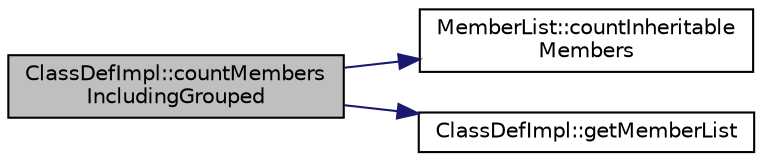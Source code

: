 digraph "ClassDefImpl::countMembersIncludingGrouped"
{
 // LATEX_PDF_SIZE
  edge [fontname="Helvetica",fontsize="10",labelfontname="Helvetica",labelfontsize="10"];
  node [fontname="Helvetica",fontsize="10",shape=record];
  rankdir="LR";
  Node1 [label="ClassDefImpl::countMembers\lIncludingGrouped",height=0.2,width=0.4,color="black", fillcolor="grey75", style="filled", fontcolor="black",tooltip=" "];
  Node1 -> Node2 [color="midnightblue",fontsize="10",style="solid"];
  Node2 [label="MemberList::countInheritable\lMembers",height=0.2,width=0.4,color="black", fillcolor="white", style="filled",URL="$classMemberList.html#a70f473313b44a7d39bd284595f3e9639",tooltip=" "];
  Node1 -> Node3 [color="midnightblue",fontsize="10",style="solid"];
  Node3 [label="ClassDefImpl::getMemberList",height=0.2,width=0.4,color="black", fillcolor="white", style="filled",URL="$classClassDefImpl.html#aa3a60cbf714583d56785f6ec4494a938",tooltip=" "];
}
